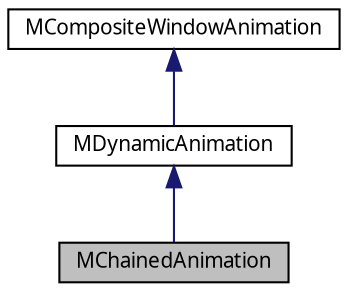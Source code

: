 digraph G
{
  edge [fontname="FreeSans.ttf",fontsize="10",labelfontname="FreeSans.ttf",labelfontsize="10"];
  node [fontname="FreeSans.ttf",fontsize="10",shape=record];
  Node1 [label="MChainedAnimation",height=0.2,width=0.4,color="black", fillcolor="grey75", style="filled" fontcolor="black"];
  Node2 -> Node1 [dir=back,color="midnightblue",fontsize="10",style="solid",fontname="FreeSans.ttf"];
  Node2 [label="MDynamicAnimation",height=0.2,width=0.4,color="black", fillcolor="white", style="filled",URL="$class_m_dynamic_animation.html"];
  Node3 -> Node2 [dir=back,color="midnightblue",fontsize="10",style="solid",fontname="FreeSans.ttf"];
  Node3 [label="MCompositeWindowAnimation",height=0.2,width=0.4,color="black", fillcolor="white", style="filled",URL="$class_m_composite_window_animation.html",tooltip="MCompositeWindowAnimation class which provides full control of position transformation and opacity an..."];
}

